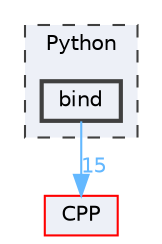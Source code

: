 digraph "Python/bind"
{
 // LATEX_PDF_SIZE
  bgcolor="transparent";
  edge [fontname=Helvetica,fontsize=10,labelfontname=Helvetica,labelfontsize=10];
  node [fontname=Helvetica,fontsize=10,shape=box,height=0.2,width=0.4];
  compound=true
  subgraph clusterdir_8669bb0c9144cb4951e4111ac38d1610 {
    graph [ bgcolor="#edf0f7", pencolor="grey25", label="Python", fontname=Helvetica,fontsize=10 style="filled,dashed", URL="dir_8669bb0c9144cb4951e4111ac38d1610.html",tooltip=""]
  dir_0a907db880771ded094ded1373d93c35 [label="bind", fillcolor="#edf0f7", color="grey25", style="filled,bold", URL="dir_0a907db880771ded094ded1373d93c35.html",tooltip=""];
  }
  dir_2ea739fe366135ec15f610d081b5ff33 [label="CPP", fillcolor="#edf0f7", color="red", style="filled", URL="dir_2ea739fe366135ec15f610d081b5ff33.html",tooltip=""];
  dir_0a907db880771ded094ded1373d93c35->dir_2ea739fe366135ec15f610d081b5ff33 [headlabel="15", labeldistance=1.5 headhref="dir_000001_000005.html" href="dir_000001_000005.html" color="steelblue1" fontcolor="steelblue1"];
}
